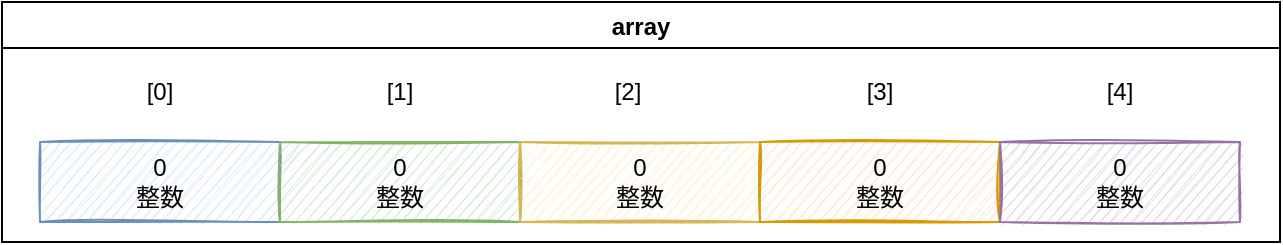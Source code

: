 <mxfile version="16.5.3" type="github">
  <diagram id="hlCp7ZfxO3Q00JEF_Im2" name="Page-1">
    <mxGraphModel dx="1228" dy="1025" grid="1" gridSize="10" guides="1" tooltips="1" connect="1" arrows="1" fold="1" page="1" pageScale="1" pageWidth="827" pageHeight="1169" math="0" shadow="0">
      <root>
        <mxCell id="0" />
        <mxCell id="1" parent="0" />
        <mxCell id="IHRSCUWutjqTrrbZi6x7-2" value="array" style="swimlane;" vertex="1" parent="1">
          <mxGeometry x="94" y="190" width="639" height="120" as="geometry" />
        </mxCell>
        <mxCell id="IHRSCUWutjqTrrbZi6x7-3" value="0&lt;br&gt;整数" style="rounded=0;whiteSpace=wrap;html=1;fillColor=#dae8fc;strokeColor=#6c8ebf;sketch=1;" vertex="1" parent="IHRSCUWutjqTrrbZi6x7-2">
          <mxGeometry x="19" y="70" width="120" height="40" as="geometry" />
        </mxCell>
        <mxCell id="IHRSCUWutjqTrrbZi6x7-4" value="0&lt;br&gt;整数" style="rounded=0;whiteSpace=wrap;html=1;fillColor=#d5e8d4;strokeColor=#82b366;sketch=1;" vertex="1" parent="IHRSCUWutjqTrrbZi6x7-2">
          <mxGeometry x="139" y="70" width="120" height="40" as="geometry" />
        </mxCell>
        <mxCell id="IHRSCUWutjqTrrbZi6x7-5" value="0&lt;br&gt;整数" style="rounded=0;whiteSpace=wrap;html=1;fillColor=#fff2cc;strokeColor=#d6b656;sketch=1;" vertex="1" parent="IHRSCUWutjqTrrbZi6x7-2">
          <mxGeometry x="259" y="70" width="120" height="40" as="geometry" />
        </mxCell>
        <mxCell id="IHRSCUWutjqTrrbZi6x7-6" value="0&lt;br&gt;整数" style="rounded=0;whiteSpace=wrap;html=1;fillColor=#ffe6cc;strokeColor=#d79b00;sketch=1;" vertex="1" parent="IHRSCUWutjqTrrbZi6x7-2">
          <mxGeometry x="379" y="70" width="120" height="40" as="geometry" />
        </mxCell>
        <mxCell id="IHRSCUWutjqTrrbZi6x7-7" value="0&lt;br&gt;整数" style="rounded=0;whiteSpace=wrap;html=1;fillColor=#e1d5e7;strokeColor=#9673a6;sketch=1;" vertex="1" parent="IHRSCUWutjqTrrbZi6x7-2">
          <mxGeometry x="499" y="70" width="120" height="40" as="geometry" />
        </mxCell>
        <mxCell id="IHRSCUWutjqTrrbZi6x7-8" value="[0]" style="text;html=1;strokeColor=none;fillColor=none;align=center;verticalAlign=middle;whiteSpace=wrap;rounded=0;sketch=1;" vertex="1" parent="IHRSCUWutjqTrrbZi6x7-2">
          <mxGeometry x="49" y="30" width="60" height="30" as="geometry" />
        </mxCell>
        <mxCell id="IHRSCUWutjqTrrbZi6x7-9" value="[1]" style="text;html=1;strokeColor=none;fillColor=none;align=center;verticalAlign=middle;whiteSpace=wrap;rounded=0;sketch=1;" vertex="1" parent="IHRSCUWutjqTrrbZi6x7-2">
          <mxGeometry x="169" y="30" width="60" height="30" as="geometry" />
        </mxCell>
        <mxCell id="IHRSCUWutjqTrrbZi6x7-10" value="[2]" style="text;html=1;strokeColor=none;fillColor=none;align=center;verticalAlign=middle;whiteSpace=wrap;rounded=0;sketch=1;" vertex="1" parent="IHRSCUWutjqTrrbZi6x7-2">
          <mxGeometry x="283" y="30" width="60" height="30" as="geometry" />
        </mxCell>
        <mxCell id="IHRSCUWutjqTrrbZi6x7-11" value="[3]" style="text;html=1;strokeColor=none;fillColor=none;align=center;verticalAlign=middle;whiteSpace=wrap;rounded=0;sketch=1;" vertex="1" parent="IHRSCUWutjqTrrbZi6x7-2">
          <mxGeometry x="409" y="30" width="60" height="30" as="geometry" />
        </mxCell>
        <mxCell id="IHRSCUWutjqTrrbZi6x7-12" value="[4]" style="text;html=1;strokeColor=none;fillColor=none;align=center;verticalAlign=middle;whiteSpace=wrap;rounded=0;sketch=1;" vertex="1" parent="IHRSCUWutjqTrrbZi6x7-2">
          <mxGeometry x="529" y="30" width="60" height="30" as="geometry" />
        </mxCell>
      </root>
    </mxGraphModel>
  </diagram>
</mxfile>
